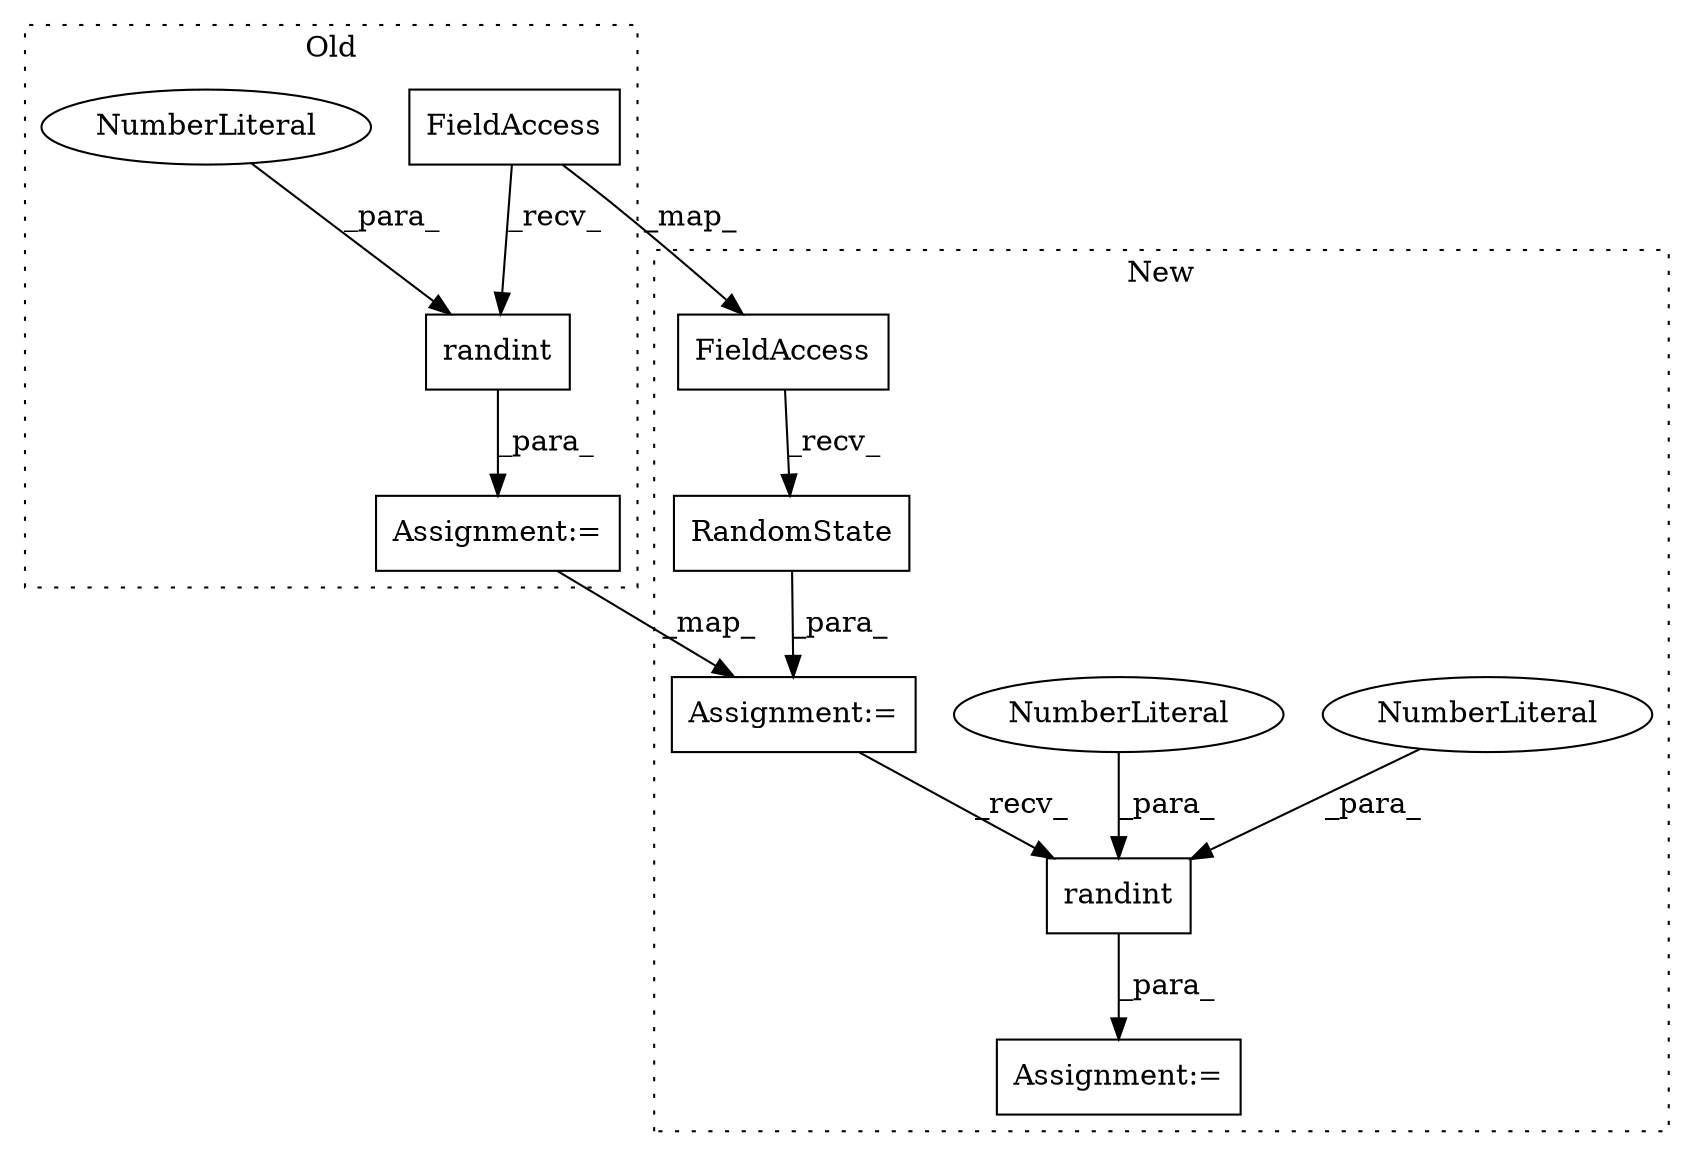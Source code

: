 digraph G {
subgraph cluster0 {
1 [label="randint" a="32" s="8160,8178" l="8,1" shape="box"];
3 [label="NumberLiteral" a="34" s="8168" l="1" shape="ellipse"];
8 [label="FieldAccess" a="22" s="8147" l="12" shape="box"];
11 [label="Assignment:=" a="7" s="8146" l="1" shape="box"];
label = "Old";
style="dotted";
}
subgraph cluster1 {
2 [label="RandomState" a="32" s="8126,8140" l="12,1" shape="box"];
4 [label="randint" a="32" s="8296,8314" l="8,1" shape="box"];
5 [label="NumberLiteral" a="34" s="8306" l="2" shape="ellipse"];
6 [label="NumberLiteral" a="34" s="8304" l="1" shape="ellipse"];
7 [label="Assignment:=" a="7" s="8291" l="1" shape="box"];
9 [label="FieldAccess" a="22" s="8113" l="12" shape="box"];
10 [label="Assignment:=" a="7" s="8112" l="1" shape="box"];
label = "New";
style="dotted";
}
1 -> 11 [label="_para_"];
2 -> 10 [label="_para_"];
3 -> 1 [label="_para_"];
4 -> 7 [label="_para_"];
5 -> 4 [label="_para_"];
6 -> 4 [label="_para_"];
8 -> 1 [label="_recv_"];
8 -> 9 [label="_map_"];
9 -> 2 [label="_recv_"];
10 -> 4 [label="_recv_"];
11 -> 10 [label="_map_"];
}